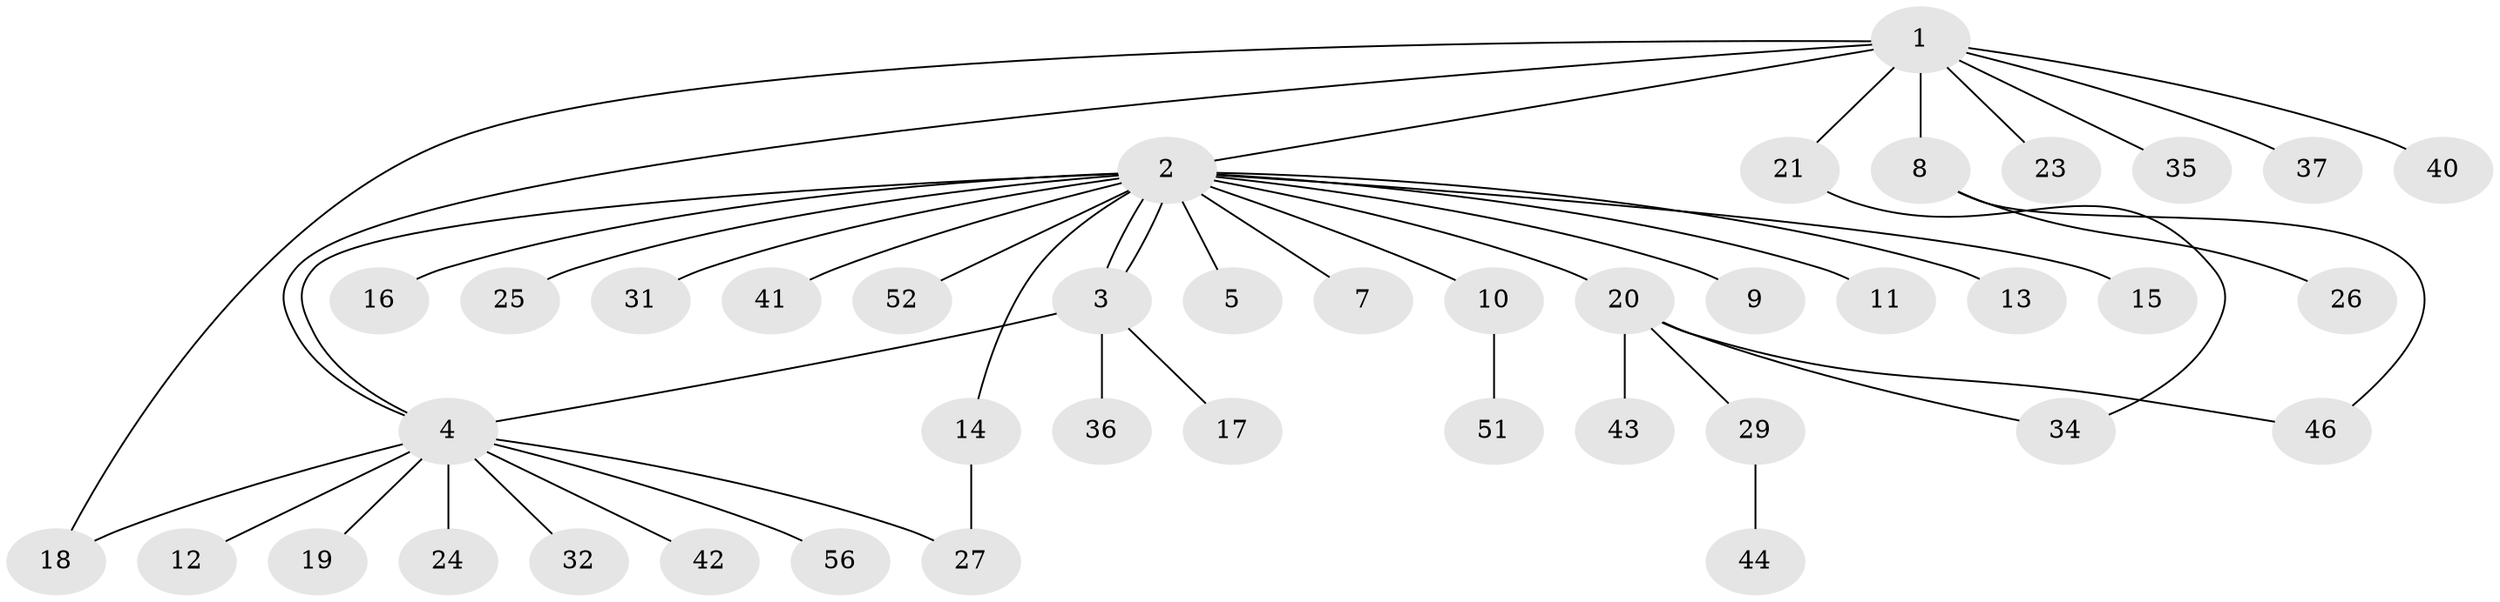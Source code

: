// Generated by graph-tools (version 1.1) at 2025/23/03/03/25 07:23:55]
// undirected, 41 vertices, 47 edges
graph export_dot {
graph [start="1"]
  node [color=gray90,style=filled];
  1 [super="+47"];
  2 [super="+6"];
  3 [super="+54"];
  4 [super="+53"];
  5;
  7;
  8 [super="+22"];
  9;
  10 [super="+33"];
  11 [super="+49"];
  12 [super="+39"];
  13;
  14;
  15 [super="+38"];
  16 [super="+30"];
  17;
  18 [super="+55"];
  19;
  20 [super="+50"];
  21 [super="+28"];
  23;
  24;
  25;
  26;
  27 [super="+45"];
  29 [super="+48"];
  31;
  32 [super="+57"];
  34;
  35;
  36;
  37;
  40;
  41;
  42;
  43;
  44;
  46;
  51;
  52;
  56;
  1 -- 2;
  1 -- 4;
  1 -- 8;
  1 -- 18;
  1 -- 21;
  1 -- 23;
  1 -- 35;
  1 -- 37;
  1 -- 40;
  2 -- 3;
  2 -- 3;
  2 -- 5;
  2 -- 7;
  2 -- 9;
  2 -- 10;
  2 -- 11;
  2 -- 13;
  2 -- 14;
  2 -- 16;
  2 -- 20;
  2 -- 41;
  2 -- 52;
  2 -- 4;
  2 -- 25;
  2 -- 15;
  2 -- 31;
  3 -- 4;
  3 -- 17;
  3 -- 36;
  4 -- 12;
  4 -- 19;
  4 -- 24;
  4 -- 27;
  4 -- 32;
  4 -- 42;
  4 -- 56;
  4 -- 18;
  8 -- 46;
  8 -- 26;
  10 -- 51;
  14 -- 27;
  20 -- 29;
  20 -- 34;
  20 -- 43;
  20 -- 46;
  21 -- 34;
  29 -- 44;
}
